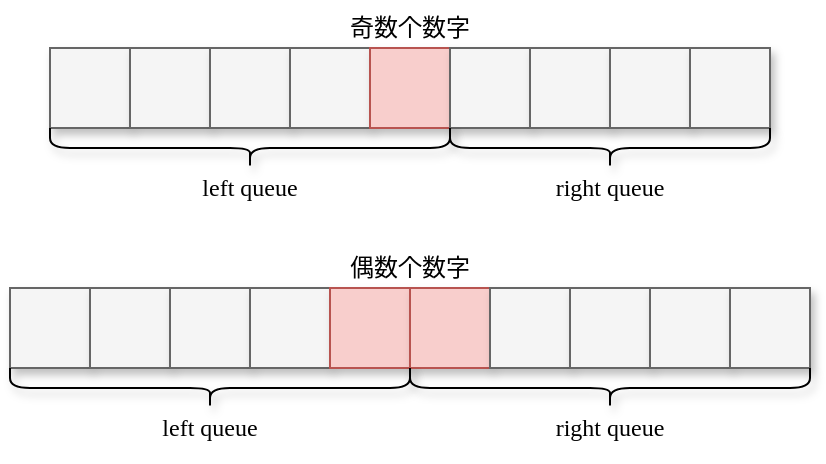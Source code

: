 <mxfile version="16.5.2" type="github">
  <diagram id="sCCR4-Uotf5PsjvzQO3J" name="第 1 页">
    <mxGraphModel dx="1422" dy="762" grid="1" gridSize="10" guides="1" tooltips="1" connect="1" arrows="1" fold="1" page="1" pageScale="1" pageWidth="827" pageHeight="1169" background="#ffffff" math="0" shadow="0">
      <root>
        <mxCell id="0" />
        <mxCell id="1" parent="0" />
        <mxCell id="FKBZKhDsPfmRaihveRPP-1" value="" style="rounded=0;whiteSpace=wrap;html=1;shadow=1;fillColor=#f5f5f5;fontColor=#333333;strokeColor=#666666;" vertex="1" parent="1">
          <mxGeometry x="240" y="200" width="40" height="40" as="geometry" />
        </mxCell>
        <mxCell id="FKBZKhDsPfmRaihveRPP-2" value="" style="rounded=0;whiteSpace=wrap;html=1;shadow=1;fillColor=#f5f5f5;fontColor=#333333;strokeColor=#666666;" vertex="1" parent="1">
          <mxGeometry x="280" y="200" width="40" height="40" as="geometry" />
        </mxCell>
        <mxCell id="FKBZKhDsPfmRaihveRPP-3" value="" style="rounded=0;whiteSpace=wrap;html=1;shadow=1;fillColor=#f5f5f5;fontColor=#333333;strokeColor=#666666;" vertex="1" parent="1">
          <mxGeometry x="320" y="200" width="40" height="40" as="geometry" />
        </mxCell>
        <mxCell id="FKBZKhDsPfmRaihveRPP-4" value="" style="rounded=0;whiteSpace=wrap;html=1;shadow=1;fillColor=#f5f5f5;fontColor=#333333;strokeColor=#666666;" vertex="1" parent="1">
          <mxGeometry x="360" y="200" width="40" height="40" as="geometry" />
        </mxCell>
        <mxCell id="FKBZKhDsPfmRaihveRPP-5" value="" style="rounded=0;whiteSpace=wrap;html=1;shadow=1;fillColor=#f8cecc;strokeColor=#b85450;" vertex="1" parent="1">
          <mxGeometry x="400" y="200" width="40" height="40" as="geometry" />
        </mxCell>
        <mxCell id="FKBZKhDsPfmRaihveRPP-6" value="" style="rounded=0;whiteSpace=wrap;html=1;shadow=1;fillColor=#f5f5f5;fontColor=#333333;strokeColor=#666666;" vertex="1" parent="1">
          <mxGeometry x="440" y="200" width="40" height="40" as="geometry" />
        </mxCell>
        <mxCell id="FKBZKhDsPfmRaihveRPP-7" value="" style="rounded=0;whiteSpace=wrap;html=1;shadow=1;fillColor=#f5f5f5;fontColor=#333333;strokeColor=#666666;" vertex="1" parent="1">
          <mxGeometry x="480" y="200" width="40" height="40" as="geometry" />
        </mxCell>
        <mxCell id="FKBZKhDsPfmRaihveRPP-8" value="" style="rounded=0;whiteSpace=wrap;html=1;shadow=1;fillColor=#f5f5f5;fontColor=#333333;strokeColor=#666666;" vertex="1" parent="1">
          <mxGeometry x="520" y="200" width="40" height="40" as="geometry" />
        </mxCell>
        <mxCell id="FKBZKhDsPfmRaihveRPP-9" value="" style="rounded=0;whiteSpace=wrap;html=1;shadow=1;fillColor=#f5f5f5;fontColor=#333333;strokeColor=#666666;" vertex="1" parent="1">
          <mxGeometry x="560" y="200" width="40" height="40" as="geometry" />
        </mxCell>
        <mxCell id="FKBZKhDsPfmRaihveRPP-10" value="" style="rounded=0;whiteSpace=wrap;html=1;shadow=1;fillColor=#f5f5f5;fontColor=#333333;strokeColor=#666666;" vertex="1" parent="1">
          <mxGeometry x="220" y="320" width="40" height="40" as="geometry" />
        </mxCell>
        <mxCell id="FKBZKhDsPfmRaihveRPP-11" value="" style="rounded=0;whiteSpace=wrap;html=1;shadow=1;fillColor=#f5f5f5;fontColor=#333333;strokeColor=#666666;" vertex="1" parent="1">
          <mxGeometry x="260" y="320" width="40" height="40" as="geometry" />
        </mxCell>
        <mxCell id="FKBZKhDsPfmRaihveRPP-12" value="" style="rounded=0;whiteSpace=wrap;html=1;shadow=1;fillColor=#f5f5f5;fontColor=#333333;strokeColor=#666666;" vertex="1" parent="1">
          <mxGeometry x="300" y="320" width="40" height="40" as="geometry" />
        </mxCell>
        <mxCell id="FKBZKhDsPfmRaihveRPP-13" value="" style="rounded=0;whiteSpace=wrap;html=1;shadow=1;fillColor=#f5f5f5;fontColor=#333333;strokeColor=#666666;" vertex="1" parent="1">
          <mxGeometry x="340" y="320" width="40" height="40" as="geometry" />
        </mxCell>
        <mxCell id="FKBZKhDsPfmRaihveRPP-14" value="" style="rounded=0;whiteSpace=wrap;html=1;shadow=1;fillColor=#f8cecc;strokeColor=#b85450;" vertex="1" parent="1">
          <mxGeometry x="380" y="320" width="40" height="40" as="geometry" />
        </mxCell>
        <mxCell id="FKBZKhDsPfmRaihveRPP-15" value="" style="rounded=0;whiteSpace=wrap;html=1;shadow=1;fillColor=#f8cecc;strokeColor=#b85450;" vertex="1" parent="1">
          <mxGeometry x="420" y="320" width="40" height="40" as="geometry" />
        </mxCell>
        <mxCell id="FKBZKhDsPfmRaihveRPP-16" value="" style="rounded=0;whiteSpace=wrap;html=1;shadow=1;fillColor=#f5f5f5;fontColor=#333333;strokeColor=#666666;" vertex="1" parent="1">
          <mxGeometry x="460" y="320" width="40" height="40" as="geometry" />
        </mxCell>
        <mxCell id="FKBZKhDsPfmRaihveRPP-17" value="" style="rounded=0;whiteSpace=wrap;html=1;shadow=1;fillColor=#f5f5f5;fontColor=#333333;strokeColor=#666666;" vertex="1" parent="1">
          <mxGeometry x="500" y="320" width="40" height="40" as="geometry" />
        </mxCell>
        <mxCell id="FKBZKhDsPfmRaihveRPP-18" value="" style="rounded=0;whiteSpace=wrap;html=1;shadow=1;fillColor=#f5f5f5;fontColor=#333333;strokeColor=#666666;" vertex="1" parent="1">
          <mxGeometry x="540" y="320" width="40" height="40" as="geometry" />
        </mxCell>
        <mxCell id="FKBZKhDsPfmRaihveRPP-19" value="" style="rounded=0;whiteSpace=wrap;html=1;shadow=1;fillColor=#f5f5f5;fontColor=#333333;strokeColor=#666666;" vertex="1" parent="1">
          <mxGeometry x="580" y="320" width="40" height="40" as="geometry" />
        </mxCell>
        <mxCell id="FKBZKhDsPfmRaihveRPP-20" value="" style="shape=curlyBracket;whiteSpace=wrap;html=1;rounded=1;flipH=1;shadow=1;rotation=90;" vertex="1" parent="1">
          <mxGeometry x="330" y="150" width="20" height="200" as="geometry" />
        </mxCell>
        <mxCell id="FKBZKhDsPfmRaihveRPP-21" value="" style="shape=curlyBracket;whiteSpace=wrap;html=1;rounded=1;flipH=1;shadow=1;rotation=90;" vertex="1" parent="1">
          <mxGeometry x="510" y="170" width="20" height="160" as="geometry" />
        </mxCell>
        <mxCell id="FKBZKhDsPfmRaihveRPP-22" value="" style="shape=curlyBracket;whiteSpace=wrap;html=1;rounded=1;flipH=1;shadow=1;rotation=90;" vertex="1" parent="1">
          <mxGeometry x="310" y="270" width="20" height="200" as="geometry" />
        </mxCell>
        <mxCell id="FKBZKhDsPfmRaihveRPP-23" value="" style="shape=curlyBracket;whiteSpace=wrap;html=1;rounded=1;flipH=1;shadow=1;rotation=90;" vertex="1" parent="1">
          <mxGeometry x="510" y="270" width="20" height="200" as="geometry" />
        </mxCell>
        <mxCell id="FKBZKhDsPfmRaihveRPP-24" value="&lt;font face=&quot;Comic Sans MS&quot;&gt;left queue&lt;/font&gt;" style="text;html=1;strokeColor=none;fillColor=none;align=center;verticalAlign=middle;whiteSpace=wrap;rounded=0;shadow=1;" vertex="1" parent="1">
          <mxGeometry x="240" y="260" width="200" height="20" as="geometry" />
        </mxCell>
        <mxCell id="FKBZKhDsPfmRaihveRPP-25" value="&lt;font face=&quot;Comic Sans MS&quot;&gt;right queue&lt;/font&gt;" style="text;html=1;strokeColor=none;fillColor=none;align=center;verticalAlign=middle;whiteSpace=wrap;rounded=0;shadow=1;" vertex="1" parent="1">
          <mxGeometry x="440" y="260" width="160" height="20" as="geometry" />
        </mxCell>
        <mxCell id="FKBZKhDsPfmRaihveRPP-26" value="&lt;font face=&quot;Comic Sans MS&quot;&gt;left queue&lt;/font&gt;" style="text;html=1;strokeColor=none;fillColor=none;align=center;verticalAlign=middle;whiteSpace=wrap;rounded=0;shadow=1;" vertex="1" parent="1">
          <mxGeometry x="220" y="380" width="200" height="20" as="geometry" />
        </mxCell>
        <mxCell id="FKBZKhDsPfmRaihveRPP-27" value="&lt;font face=&quot;Comic Sans MS&quot;&gt;right queue&lt;/font&gt;" style="text;html=1;strokeColor=none;fillColor=none;align=center;verticalAlign=middle;whiteSpace=wrap;rounded=0;shadow=1;" vertex="1" parent="1">
          <mxGeometry x="420" y="380" width="200" height="20" as="geometry" />
        </mxCell>
        <mxCell id="FKBZKhDsPfmRaihveRPP-28" value="奇数个数字" style="text;html=1;strokeColor=none;fillColor=none;align=center;verticalAlign=middle;whiteSpace=wrap;rounded=0;shadow=1;fontFamily=Comic Sans MS;" vertex="1" parent="1">
          <mxGeometry x="240" y="180" width="360" height="20" as="geometry" />
        </mxCell>
        <mxCell id="FKBZKhDsPfmRaihveRPP-29" value="偶数个数字" style="text;html=1;strokeColor=none;fillColor=none;align=center;verticalAlign=middle;whiteSpace=wrap;rounded=0;shadow=1;fontFamily=Comic Sans MS;" vertex="1" parent="1">
          <mxGeometry x="220" y="300" width="400" height="20" as="geometry" />
        </mxCell>
      </root>
    </mxGraphModel>
  </diagram>
</mxfile>
